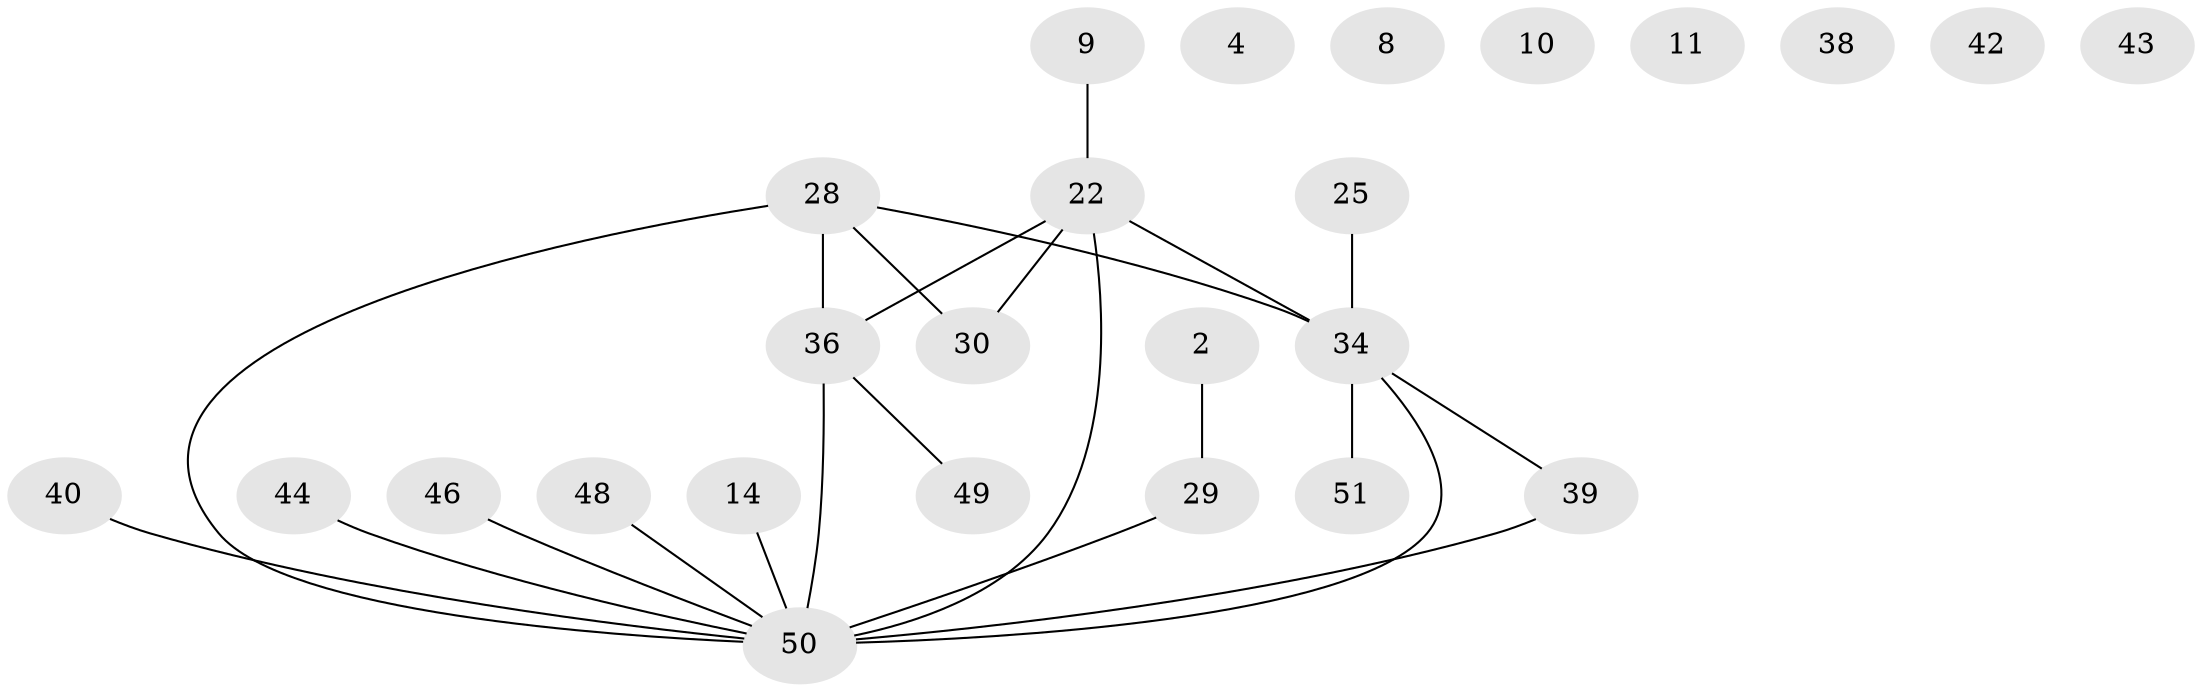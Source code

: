 // original degree distribution, {6: 0.0784313725490196, 1: 0.13725490196078433, 0: 0.13725490196078433, 2: 0.23529411764705882, 5: 0.0784313725490196, 4: 0.1568627450980392, 3: 0.17647058823529413}
// Generated by graph-tools (version 1.1) at 2025/39/03/09/25 04:39:27]
// undirected, 25 vertices, 23 edges
graph export_dot {
graph [start="1"]
  node [color=gray90,style=filled];
  2;
  4;
  8;
  9;
  10;
  11;
  14;
  22 [super="+13+21"];
  25;
  28;
  29;
  30;
  34 [super="+31+16"];
  36 [super="+15"];
  38;
  39 [super="+33"];
  40;
  42;
  43;
  44;
  46;
  48 [super="+45+47"];
  49;
  50 [super="+24+26+32+37+41"];
  51;
  2 -- 29;
  9 -- 22;
  14 -- 50;
  22 -- 50 [weight=6];
  22 -- 34 [weight=2];
  22 -- 36 [weight=2];
  22 -- 30;
  25 -- 34;
  28 -- 30;
  28 -- 36 [weight=2];
  28 -- 34;
  28 -- 50;
  29 -- 50 [weight=3];
  34 -- 51;
  34 -- 39;
  34 -- 50;
  36 -- 49;
  36 -- 50;
  39 -- 50 [weight=2];
  40 -- 50 [weight=3];
  44 -- 50 [weight=2];
  46 -- 50 [weight=2];
  48 -- 50 [weight=4];
}

